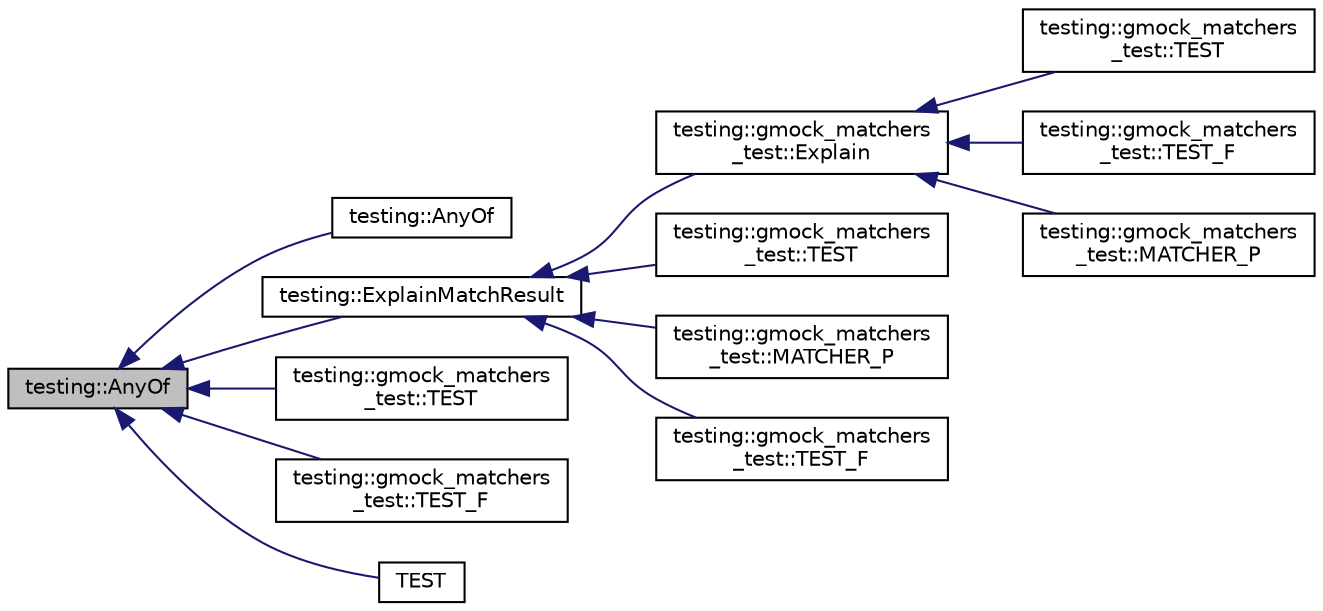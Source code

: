 digraph "testing::AnyOf"
{
  edge [fontname="Helvetica",fontsize="10",labelfontname="Helvetica",labelfontsize="10"];
  node [fontname="Helvetica",fontsize="10",shape=record];
  rankdir="LR";
  Node195 [label="testing::AnyOf",height=0.2,width=0.4,color="black", fillcolor="grey75", style="filled", fontcolor="black"];
  Node195 -> Node196 [dir="back",color="midnightblue",fontsize="10",style="solid",fontname="Helvetica"];
  Node196 [label="testing::AnyOf",height=0.2,width=0.4,color="black", fillcolor="white", style="filled",URL="$d0/d75/namespacetesting.html#a3ccbde3ba01189587676d44a4333c0a5"];
  Node195 -> Node197 [dir="back",color="midnightblue",fontsize="10",style="solid",fontname="Helvetica"];
  Node197 [label="testing::ExplainMatchResult",height=0.2,width=0.4,color="black", fillcolor="white", style="filled",URL="$d0/d75/namespacetesting.html#a6d5fbd5104dafc63bf705dafbcb5ce18"];
  Node197 -> Node198 [dir="back",color="midnightblue",fontsize="10",style="solid",fontname="Helvetica"];
  Node198 [label="testing::gmock_matchers\l_test::Explain",height=0.2,width=0.4,color="black", fillcolor="white", style="filled",URL="$d5/de1/namespacetesting_1_1gmock__matchers__test.html#a54e38d7df891801181af4c2acc38c3d5"];
  Node198 -> Node199 [dir="back",color="midnightblue",fontsize="10",style="solid",fontname="Helvetica"];
  Node199 [label="testing::gmock_matchers\l_test::TEST",height=0.2,width=0.4,color="black", fillcolor="white", style="filled",URL="$d5/de1/namespacetesting_1_1gmock__matchers__test.html#ad212c5ac3ef7a102a6b1712e40e06a1e"];
  Node198 -> Node200 [dir="back",color="midnightblue",fontsize="10",style="solid",fontname="Helvetica"];
  Node200 [label="testing::gmock_matchers\l_test::TEST_F",height=0.2,width=0.4,color="black", fillcolor="white", style="filled",URL="$d5/de1/namespacetesting_1_1gmock__matchers__test.html#a4250d3de38128f3452a0a9e93173bdb4"];
  Node198 -> Node201 [dir="back",color="midnightblue",fontsize="10",style="solid",fontname="Helvetica"];
  Node201 [label="testing::gmock_matchers\l_test::MATCHER_P",height=0.2,width=0.4,color="black", fillcolor="white", style="filled",URL="$d5/de1/namespacetesting_1_1gmock__matchers__test.html#a3d3f285bba1766bf9daf840a16e79924"];
  Node197 -> Node202 [dir="back",color="midnightblue",fontsize="10",style="solid",fontname="Helvetica"];
  Node202 [label="testing::gmock_matchers\l_test::TEST",height=0.2,width=0.4,color="black", fillcolor="white", style="filled",URL="$d5/de1/namespacetesting_1_1gmock__matchers__test.html#a985e2bc1546b67de764d759de111e8e9"];
  Node197 -> Node203 [dir="back",color="midnightblue",fontsize="10",style="solid",fontname="Helvetica"];
  Node203 [label="testing::gmock_matchers\l_test::MATCHER_P",height=0.2,width=0.4,color="black", fillcolor="white", style="filled",URL="$d5/de1/namespacetesting_1_1gmock__matchers__test.html#ab4f04d3b75ca92e4f5fd711b9f2a514a"];
  Node197 -> Node204 [dir="back",color="midnightblue",fontsize="10",style="solid",fontname="Helvetica"];
  Node204 [label="testing::gmock_matchers\l_test::TEST_F",height=0.2,width=0.4,color="black", fillcolor="white", style="filled",URL="$d5/de1/namespacetesting_1_1gmock__matchers__test.html#a177c3db59da001df2441deb1ddb083af"];
  Node195 -> Node205 [dir="back",color="midnightblue",fontsize="10",style="solid",fontname="Helvetica"];
  Node205 [label="testing::gmock_matchers\l_test::TEST",height=0.2,width=0.4,color="black", fillcolor="white", style="filled",URL="$d5/de1/namespacetesting_1_1gmock__matchers__test.html#a4949d40a1ac77182274189c21848af00"];
  Node195 -> Node206 [dir="back",color="midnightblue",fontsize="10",style="solid",fontname="Helvetica"];
  Node206 [label="testing::gmock_matchers\l_test::TEST_F",height=0.2,width=0.4,color="black", fillcolor="white", style="filled",URL="$d5/de1/namespacetesting_1_1gmock__matchers__test.html#ac70f9f9717f35352349b076654094f6a"];
  Node195 -> Node207 [dir="back",color="midnightblue",fontsize="10",style="solid",fontname="Helvetica"];
  Node207 [label="TEST",height=0.2,width=0.4,color="black", fillcolor="white", style="filled",URL="$d8/dce/gmock__link__test_8h.html#a44f6ef7c07900d4b35ecf9dd5fb3d199"];
}
